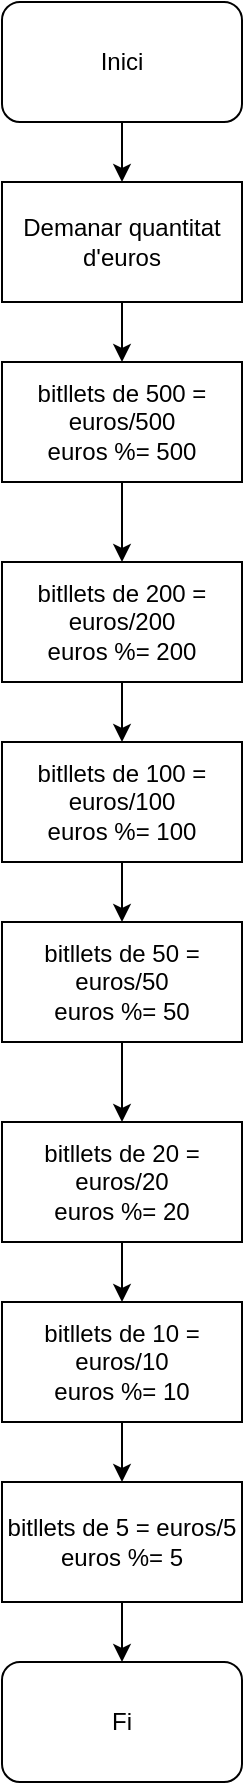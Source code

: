 <mxfile version="20.3.0" type="device"><diagram id="ehvCzWHMK5ZXKAAsmYax" name="Page-1"><mxGraphModel dx="1422" dy="865" grid="1" gridSize="10" guides="1" tooltips="1" connect="1" arrows="1" fold="1" page="1" pageScale="1" pageWidth="827" pageHeight="1169" math="0" shadow="0"><root><mxCell id="0"/><mxCell id="1" parent="0"/><mxCell id="PuzisDfNevOmoQThySBL-5" style="edgeStyle=orthogonalEdgeStyle;rounded=0;orthogonalLoop=1;jettySize=auto;html=1;entryX=0.5;entryY=0;entryDx=0;entryDy=0;" parent="1" source="ctj1WZmTq4Gt_A9nmky2-1" target="PuzisDfNevOmoQThySBL-1" edge="1"><mxGeometry relative="1" as="geometry"/></mxCell><mxCell id="ctj1WZmTq4Gt_A9nmky2-1" value="&lt;div&gt;Inici&lt;/div&gt;" style="rounded=1;whiteSpace=wrap;html=1;" parent="1" vertex="1"><mxGeometry x="354" width="120" height="60" as="geometry"/></mxCell><mxCell id="ewGCFPNdusRUS7dhsgp8-61" value="" style="edgeStyle=orthogonalEdgeStyle;rounded=0;orthogonalLoop=1;jettySize=auto;html=1;entryX=0.5;entryY=0;entryDx=0;entryDy=0;" parent="1" source="PuzisDfNevOmoQThySBL-1" target="COfwdtKF_nubcDkwWF65-22" edge="1"><mxGeometry relative="1" as="geometry"><mxPoint x="414" y="180" as="targetPoint"/></mxGeometry></mxCell><mxCell id="PuzisDfNevOmoQThySBL-1" value="Demanar quantitat d'euros" style="rounded=0;whiteSpace=wrap;html=1;" parent="1" vertex="1"><mxGeometry x="354" y="90" width="120" height="60" as="geometry"/></mxCell><mxCell id="COfwdtKF_nubcDkwWF65-21" value="&lt;div&gt;Fi&lt;/div&gt;" style="rounded=1;whiteSpace=wrap;html=1;" vertex="1" parent="1"><mxGeometry x="354" y="830" width="120" height="60" as="geometry"/></mxCell><mxCell id="COfwdtKF_nubcDkwWF65-24" value="" style="edgeStyle=orthogonalEdgeStyle;rounded=0;orthogonalLoop=1;jettySize=auto;html=1;" edge="1" parent="1" source="COfwdtKF_nubcDkwWF65-22" target="COfwdtKF_nubcDkwWF65-23"><mxGeometry relative="1" as="geometry"/></mxCell><mxCell id="COfwdtKF_nubcDkwWF65-22" value="bitllets de 500 = euros/500&lt;br&gt;euros %= 500" style="rounded=0;whiteSpace=wrap;html=1;" vertex="1" parent="1"><mxGeometry x="354" y="180" width="120" height="60" as="geometry"/></mxCell><mxCell id="COfwdtKF_nubcDkwWF65-26" value="" style="edgeStyle=orthogonalEdgeStyle;rounded=0;orthogonalLoop=1;jettySize=auto;html=1;" edge="1" parent="1" source="COfwdtKF_nubcDkwWF65-23" target="COfwdtKF_nubcDkwWF65-25"><mxGeometry relative="1" as="geometry"/></mxCell><mxCell id="COfwdtKF_nubcDkwWF65-23" value="bitllets de 200 = euros/200&lt;br&gt;euros %= 200" style="rounded=0;whiteSpace=wrap;html=1;" vertex="1" parent="1"><mxGeometry x="354" y="280" width="120" height="60" as="geometry"/></mxCell><mxCell id="COfwdtKF_nubcDkwWF65-32" value="" style="edgeStyle=orthogonalEdgeStyle;rounded=0;orthogonalLoop=1;jettySize=auto;html=1;" edge="1" parent="1" source="COfwdtKF_nubcDkwWF65-25" target="COfwdtKF_nubcDkwWF65-28"><mxGeometry relative="1" as="geometry"/></mxCell><mxCell id="COfwdtKF_nubcDkwWF65-25" value="bitllets de 100 = euros/100&lt;br&gt;euros %= 100" style="rounded=0;whiteSpace=wrap;html=1;" vertex="1" parent="1"><mxGeometry x="354" y="370" width="120" height="60" as="geometry"/></mxCell><mxCell id="COfwdtKF_nubcDkwWF65-27" value="" style="edgeStyle=orthogonalEdgeStyle;rounded=0;orthogonalLoop=1;jettySize=auto;html=1;" edge="1" parent="1" source="COfwdtKF_nubcDkwWF65-28" target="COfwdtKF_nubcDkwWF65-30"><mxGeometry relative="1" as="geometry"/></mxCell><mxCell id="COfwdtKF_nubcDkwWF65-28" value="bitllets de 50 = euros/50&lt;br&gt;euros %= 50" style="rounded=0;whiteSpace=wrap;html=1;" vertex="1" parent="1"><mxGeometry x="354" y="460" width="120" height="60" as="geometry"/></mxCell><mxCell id="COfwdtKF_nubcDkwWF65-29" value="" style="edgeStyle=orthogonalEdgeStyle;rounded=0;orthogonalLoop=1;jettySize=auto;html=1;" edge="1" parent="1" source="COfwdtKF_nubcDkwWF65-30" target="COfwdtKF_nubcDkwWF65-31"><mxGeometry relative="1" as="geometry"/></mxCell><mxCell id="COfwdtKF_nubcDkwWF65-30" value="bitllets de 20 = euros/20&lt;br&gt;euros %= 20" style="rounded=0;whiteSpace=wrap;html=1;" vertex="1" parent="1"><mxGeometry x="354" y="560" width="120" height="60" as="geometry"/></mxCell><mxCell id="COfwdtKF_nubcDkwWF65-34" value="" style="edgeStyle=orthogonalEdgeStyle;rounded=0;orthogonalLoop=1;jettySize=auto;html=1;" edge="1" parent="1" source="COfwdtKF_nubcDkwWF65-31" target="COfwdtKF_nubcDkwWF65-33"><mxGeometry relative="1" as="geometry"/></mxCell><mxCell id="COfwdtKF_nubcDkwWF65-31" value="bitllets de 10 = euros/10&lt;br&gt;euros %= 10" style="rounded=0;whiteSpace=wrap;html=1;" vertex="1" parent="1"><mxGeometry x="354" y="650" width="120" height="60" as="geometry"/></mxCell><mxCell id="COfwdtKF_nubcDkwWF65-35" value="" style="edgeStyle=orthogonalEdgeStyle;rounded=0;orthogonalLoop=1;jettySize=auto;html=1;" edge="1" parent="1" source="COfwdtKF_nubcDkwWF65-33" target="COfwdtKF_nubcDkwWF65-21"><mxGeometry relative="1" as="geometry"/></mxCell><mxCell id="COfwdtKF_nubcDkwWF65-33" value="bitllets de 5 = euros/5&lt;br&gt;euros %= 5" style="rounded=0;whiteSpace=wrap;html=1;" vertex="1" parent="1"><mxGeometry x="354" y="740" width="120" height="60" as="geometry"/></mxCell></root></mxGraphModel></diagram></mxfile>